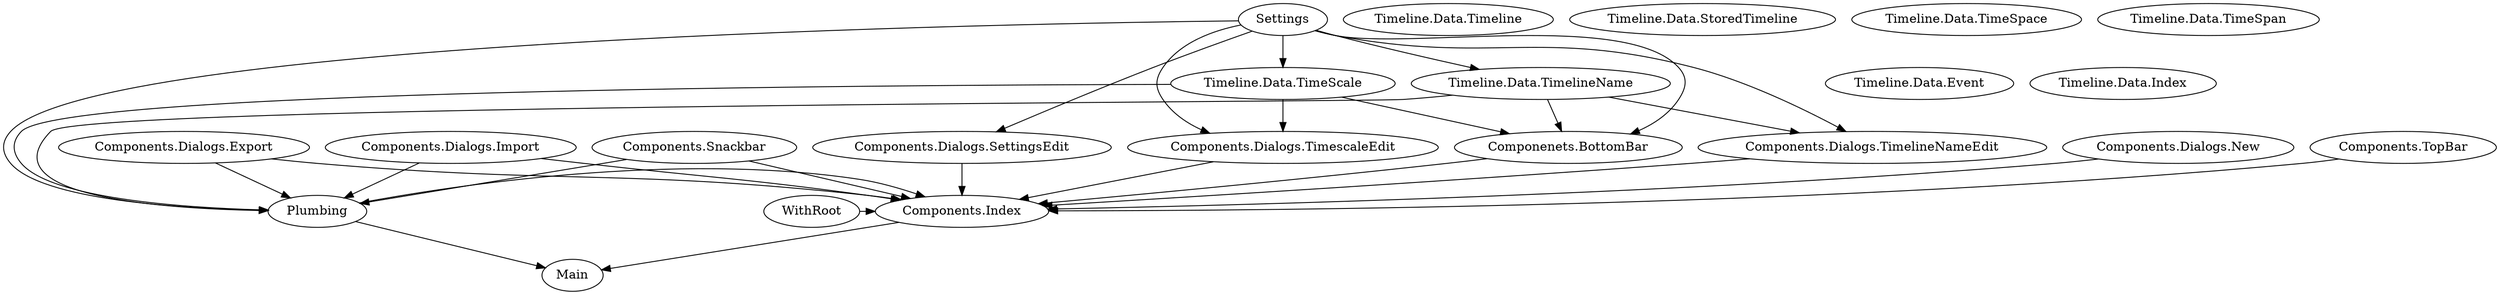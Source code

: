 digraph Modules {
  settings [label = "Settings"];
  {
    rank = same;
    compDialExport [label = "Components.Dialogs.Export"];
    compDialImport [label = "Components.Dialogs.Import"];
    compDialSettingsEdit [label = "Components.Dialogs.SettingsEdit"];
    compSnackbar [label = "Components.Snackbar"];
  }
  {
    rank = same;
    compBottomBar [label = "Componenets.BottomBar"];
    compDialNew [label = "Components.Dialogs.New"];
    compDialTimelineNameEdit [label = "Components.Dialogs.TimelineNameEdit"];
    compDialTimeScaleEdit [label = "Components.Dialogs.TimescaleEdit"];
    compTopBar [label = "Components.TopBar"];
  }
  {
    rank = same;
    compIndex [label = "Components.Index"];
    plumbing [label = "Plumbing"];
    withRoot [label = "WithRoot"];
  }
  {
    rank = same;
    timeDataEvent [label = "Timeline.Data.Event"];
    timeDataIndex [label = "Timeline.Data.Index"];
    timeDataTimeScale [label = "Timeline.Data.TimeScale"];
    timeDataTimelineName [label = "Timeline.Data.TimelineName"];
  }
  {
    rank = same;
    timeDataTimeline [label = "Timeline.Data.Timeline"];
    timeDataStoredTimeline [label = "Timeline.Data.StoredTimeline"];
    timeDataTimeSpace [label = "Timeline.Data.TimeSpace"];
    timeDataTimeSpan [label = "Timeline.Data.TimeSpan"];
  }
  main [label = "Main"];

  compIndex -> main;
  plumbing -> main;

  compDialImport -> plumbing;
  compDialExport -> plumbing;
  timeDataTimelineName -> plumbing;
  timeDataTimeScale -> plumbing;
  compSnackbar -> plumbing;
  settings -> plumbing;

  timeDataTimeScale -> compBottomBar;

  compTopBar -> compIndex;
  compBottomBar -> compIndex;
  compDialImport -> compIndex;
  compDialExport -> compIndex;
  compDialNew -> compIndex;
  compDialTimelineNameEdit -> compIndex;
  compDialTimeScaleEdit -> compIndex;
  compDialSettingsEdit -> compIndex;
  compSnackbar -> compIndex;
  withRoot -> compIndex;
  plumbing -> compIndex;

  timeDataTimelineName -> compBottomBar;
  settings -> compBottomBar;

  settings -> compDialSettingsEdit;

  timeDataTimeScale -> compDialTimeScaleEdit;
  settings -> compDialTimeScaleEdit;

  timeDataTimelineName -> compDialTimelineNameEdit;
  settings -> compDialTimelineNameEdit;

  settings -> timeDataTimeScale;

  settings -> timeDataTimelineName;
}
